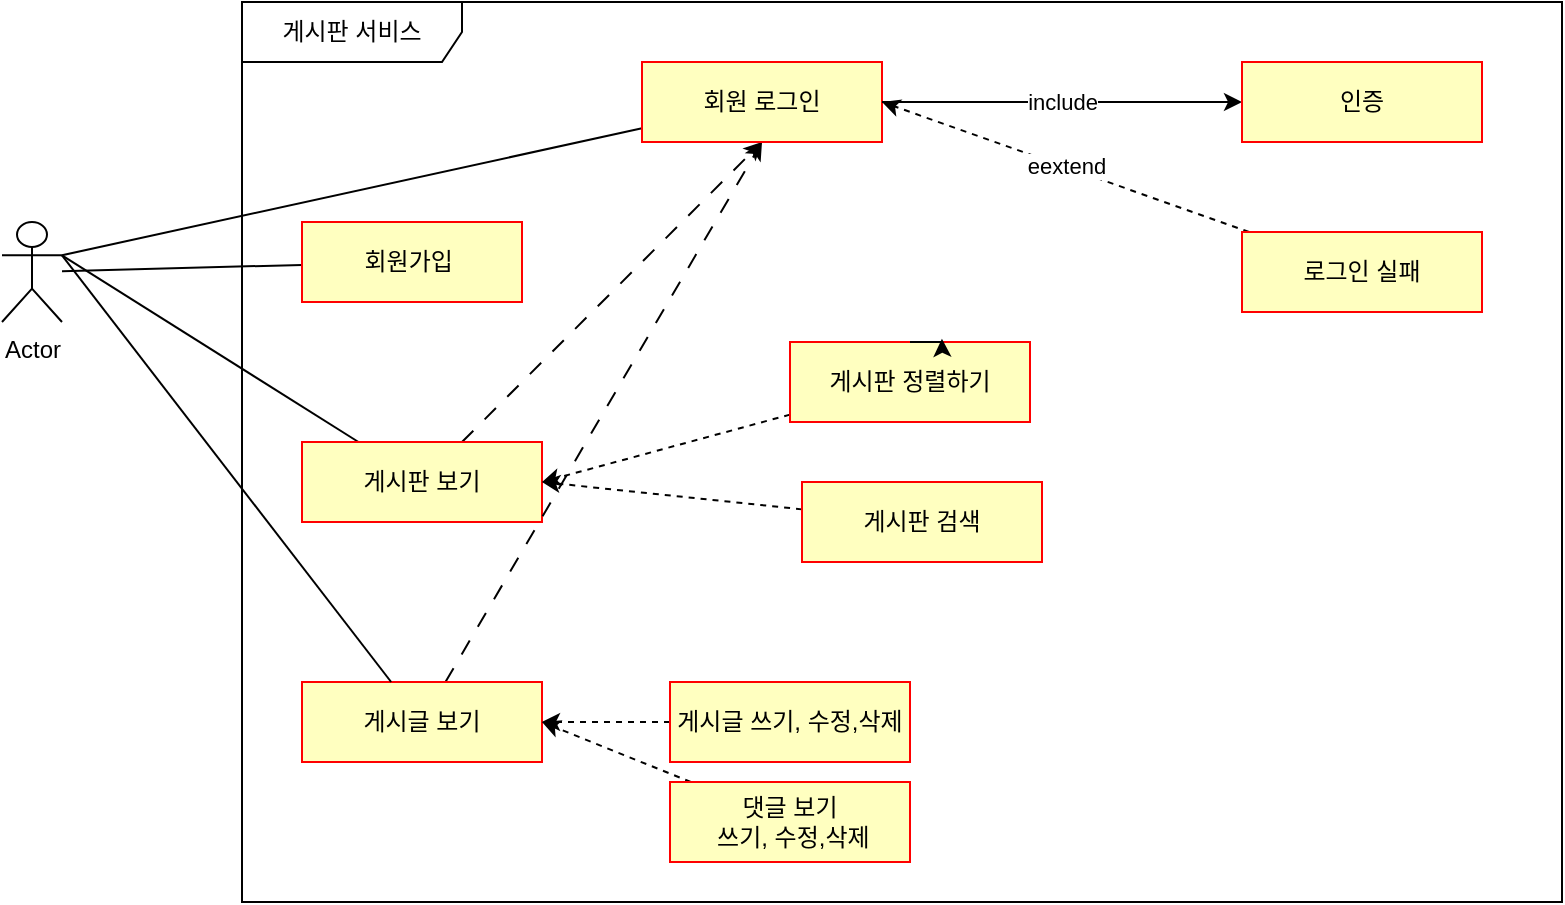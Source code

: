 <mxfile version="22.1.16" type="github">
  <diagram name="페이지-1" id="9yF28-FMe7lKJaoZQUwQ">
    <mxGraphModel dx="1124" dy="618" grid="1" gridSize="10" guides="1" tooltips="1" connect="1" arrows="1" fold="1" page="1" pageScale="1" pageWidth="827" pageHeight="1169" math="0" shadow="0">
      <root>
        <mxCell id="0" />
        <mxCell id="1" parent="0" />
        <mxCell id="nGxa0eZvKeMZ2F8HOprG-1" value="Actor" style="shape=umlActor;verticalLabelPosition=bottom;verticalAlign=top;html=1;rounded=0;" vertex="1" parent="1">
          <mxGeometry x="20" y="130" width="30" height="50" as="geometry" />
        </mxCell>
        <mxCell id="nGxa0eZvKeMZ2F8HOprG-2" value="게시판 서비스" style="shape=umlFrame;whiteSpace=wrap;html=1;pointerEvents=0;width=110;height=30;rounded=0;" vertex="1" parent="1">
          <mxGeometry x="140" y="20" width="660" height="450" as="geometry" />
        </mxCell>
        <mxCell id="nGxa0eZvKeMZ2F8HOprG-18" value="" style="rounded=0;orthogonalLoop=1;jettySize=auto;html=1;endArrow=none;endFill=0;" edge="1" parent="1" source="nGxa0eZvKeMZ2F8HOprG-4" target="nGxa0eZvKeMZ2F8HOprG-1">
          <mxGeometry relative="1" as="geometry" />
        </mxCell>
        <mxCell id="nGxa0eZvKeMZ2F8HOprG-4" value="회원가입&amp;nbsp;" style="rounded=0;whiteSpace=wrap;html=1;arcSize=40;fontColor=#000000;fillColor=#ffffc0;strokeColor=#ff0000;" vertex="1" parent="1">
          <mxGeometry x="170" y="130" width="110" height="40" as="geometry" />
        </mxCell>
        <mxCell id="nGxa0eZvKeMZ2F8HOprG-20" style="orthogonalLoop=1;jettySize=auto;html=1;entryX=1;entryY=0.333;entryDx=0;entryDy=0;entryPerimeter=0;endArrow=none;endFill=0;" edge="1" parent="1" source="nGxa0eZvKeMZ2F8HOprG-6" target="nGxa0eZvKeMZ2F8HOprG-1">
          <mxGeometry relative="1" as="geometry">
            <mxPoint x="70" y="180" as="targetPoint" />
          </mxGeometry>
        </mxCell>
        <mxCell id="nGxa0eZvKeMZ2F8HOprG-27" style="orthogonalLoop=1;jettySize=auto;html=1;entryX=0.5;entryY=1;entryDx=0;entryDy=0;dashed=1;dashPattern=8 8;" edge="1" parent="1" source="nGxa0eZvKeMZ2F8HOprG-6" target="nGxa0eZvKeMZ2F8HOprG-9">
          <mxGeometry relative="1" as="geometry" />
        </mxCell>
        <mxCell id="nGxa0eZvKeMZ2F8HOprG-6" value="게시판 보기" style="rounded=0;whiteSpace=wrap;html=1;arcSize=40;fontColor=#000000;fillColor=#ffffc0;strokeColor=#ff0000;" vertex="1" parent="1">
          <mxGeometry x="170" y="240" width="120" height="40" as="geometry" />
        </mxCell>
        <mxCell id="nGxa0eZvKeMZ2F8HOprG-28" style="orthogonalLoop=1;jettySize=auto;html=1;dashed=1;dashPattern=8 8;" edge="1" parent="1" source="nGxa0eZvKeMZ2F8HOprG-7">
          <mxGeometry relative="1" as="geometry">
            <mxPoint x="400" y="90" as="targetPoint" />
          </mxGeometry>
        </mxCell>
        <mxCell id="nGxa0eZvKeMZ2F8HOprG-7" value="게시글 보기" style="rounded=0;whiteSpace=wrap;html=1;arcSize=40;fontColor=#000000;fillColor=#ffffc0;strokeColor=#ff0000;" vertex="1" parent="1">
          <mxGeometry x="170" y="360" width="120" height="40" as="geometry" />
        </mxCell>
        <mxCell id="nGxa0eZvKeMZ2F8HOprG-19" style="orthogonalLoop=1;jettySize=auto;html=1;endArrow=none;endFill=0;entryX=1;entryY=0.333;entryDx=0;entryDy=0;entryPerimeter=0;" edge="1" parent="1" source="nGxa0eZvKeMZ2F8HOprG-9" target="nGxa0eZvKeMZ2F8HOprG-1">
          <mxGeometry relative="1" as="geometry">
            <mxPoint x="50" y="140" as="targetPoint" />
          </mxGeometry>
        </mxCell>
        <mxCell id="nGxa0eZvKeMZ2F8HOprG-9" value="회원 로그인" style="rounded=0;whiteSpace=wrap;html=1;arcSize=40;fontColor=#000000;fillColor=#ffffc0;strokeColor=#ff0000;" vertex="1" parent="1">
          <mxGeometry x="340" y="50" width="120" height="40" as="geometry" />
        </mxCell>
        <mxCell id="nGxa0eZvKeMZ2F8HOprG-24" value="include" style="orthogonalLoop=1;jettySize=auto;html=1;entryX=1;entryY=0.5;entryDx=0;entryDy=0;endArrow=none;endFill=0;startArrow=classic;startFill=1;" edge="1" parent="1" source="nGxa0eZvKeMZ2F8HOprG-10" target="nGxa0eZvKeMZ2F8HOprG-9">
          <mxGeometry relative="1" as="geometry" />
        </mxCell>
        <mxCell id="nGxa0eZvKeMZ2F8HOprG-10" value="인증" style="rounded=0;whiteSpace=wrap;html=1;arcSize=40;fontColor=#000000;fillColor=#ffffc0;strokeColor=#ff0000;" vertex="1" parent="1">
          <mxGeometry x="640" y="50" width="120" height="40" as="geometry" />
        </mxCell>
        <mxCell id="nGxa0eZvKeMZ2F8HOprG-25" value="eextend" style="orthogonalLoop=1;jettySize=auto;html=1;endArrow=classic;endFill=1;dashed=1;" edge="1" parent="1" source="nGxa0eZvKeMZ2F8HOprG-11">
          <mxGeometry relative="1" as="geometry">
            <mxPoint x="460" y="70" as="targetPoint" />
          </mxGeometry>
        </mxCell>
        <mxCell id="nGxa0eZvKeMZ2F8HOprG-11" value="로그인 실패" style="rounded=0;whiteSpace=wrap;html=1;arcSize=40;fontColor=#000000;fillColor=#ffffc0;strokeColor=#ff0000;" vertex="1" parent="1">
          <mxGeometry x="640" y="135" width="120" height="40" as="geometry" />
        </mxCell>
        <mxCell id="nGxa0eZvKeMZ2F8HOprG-29" style="orthogonalLoop=1;jettySize=auto;html=1;entryX=1;entryY=0.5;entryDx=0;entryDy=0;dashed=1;" edge="1" parent="1" source="nGxa0eZvKeMZ2F8HOprG-12" target="nGxa0eZvKeMZ2F8HOprG-6">
          <mxGeometry relative="1" as="geometry" />
        </mxCell>
        <mxCell id="nGxa0eZvKeMZ2F8HOprG-12" value="게시판 정렬하기" style="rounded=0;whiteSpace=wrap;html=1;arcSize=40;fontColor=#000000;fillColor=#ffffc0;strokeColor=#ff0000;" vertex="1" parent="1">
          <mxGeometry x="414" y="190" width="120" height="40" as="geometry" />
        </mxCell>
        <mxCell id="nGxa0eZvKeMZ2F8HOprG-30" style="orthogonalLoop=1;jettySize=auto;html=1;dashed=1;" edge="1" parent="1" source="nGxa0eZvKeMZ2F8HOprG-13">
          <mxGeometry relative="1" as="geometry">
            <mxPoint x="290" y="260" as="targetPoint" />
          </mxGeometry>
        </mxCell>
        <mxCell id="nGxa0eZvKeMZ2F8HOprG-13" value="게시판 검색" style="rounded=0;whiteSpace=wrap;html=1;arcSize=40;fontColor=#000000;fillColor=#ffffc0;strokeColor=#ff0000;" vertex="1" parent="1">
          <mxGeometry x="420" y="260" width="120" height="40" as="geometry" />
        </mxCell>
        <mxCell id="nGxa0eZvKeMZ2F8HOprG-14" style="edgeStyle=orthogonalEdgeStyle;rounded=0;orthogonalLoop=1;jettySize=auto;html=1;exitX=0.5;exitY=0;exitDx=0;exitDy=0;entryX=0.633;entryY=-0.04;entryDx=0;entryDy=0;entryPerimeter=0;" edge="1" parent="1" source="nGxa0eZvKeMZ2F8HOprG-12" target="nGxa0eZvKeMZ2F8HOprG-12">
          <mxGeometry relative="1" as="geometry" />
        </mxCell>
        <mxCell id="nGxa0eZvKeMZ2F8HOprG-31" style="orthogonalLoop=1;jettySize=auto;html=1;entryX=1;entryY=0.5;entryDx=0;entryDy=0;dashed=1;" edge="1" parent="1" source="nGxa0eZvKeMZ2F8HOprG-15" target="nGxa0eZvKeMZ2F8HOprG-7">
          <mxGeometry relative="1" as="geometry" />
        </mxCell>
        <mxCell id="nGxa0eZvKeMZ2F8HOprG-15" value="게시글 쓰기, 수정,삭제" style="rounded=0;whiteSpace=wrap;html=1;arcSize=40;fontColor=#000000;fillColor=#ffffc0;strokeColor=#ff0000;" vertex="1" parent="1">
          <mxGeometry x="354" y="360" width="120" height="40" as="geometry" />
        </mxCell>
        <mxCell id="nGxa0eZvKeMZ2F8HOprG-32" style="orthogonalLoop=1;jettySize=auto;html=1;entryX=1;entryY=0.5;entryDx=0;entryDy=0;dashed=1;" edge="1" parent="1" source="nGxa0eZvKeMZ2F8HOprG-16" target="nGxa0eZvKeMZ2F8HOprG-7">
          <mxGeometry relative="1" as="geometry" />
        </mxCell>
        <mxCell id="nGxa0eZvKeMZ2F8HOprG-16" value="댓글 보기&lt;br&gt;&amp;nbsp;쓰기, 수정,삭제" style="rounded=0;whiteSpace=wrap;html=1;arcSize=40;fontColor=#000000;fillColor=#ffffc0;strokeColor=#ff0000;" vertex="1" parent="1">
          <mxGeometry x="354" y="410" width="120" height="40" as="geometry" />
        </mxCell>
        <mxCell id="nGxa0eZvKeMZ2F8HOprG-22" style="orthogonalLoop=1;jettySize=auto;html=1;entryX=1;entryY=0.333;entryDx=0;entryDy=0;entryPerimeter=0;endArrow=none;endFill=0;" edge="1" parent="1" source="nGxa0eZvKeMZ2F8HOprG-7" target="nGxa0eZvKeMZ2F8HOprG-1">
          <mxGeometry relative="1" as="geometry" />
        </mxCell>
      </root>
    </mxGraphModel>
  </diagram>
</mxfile>
